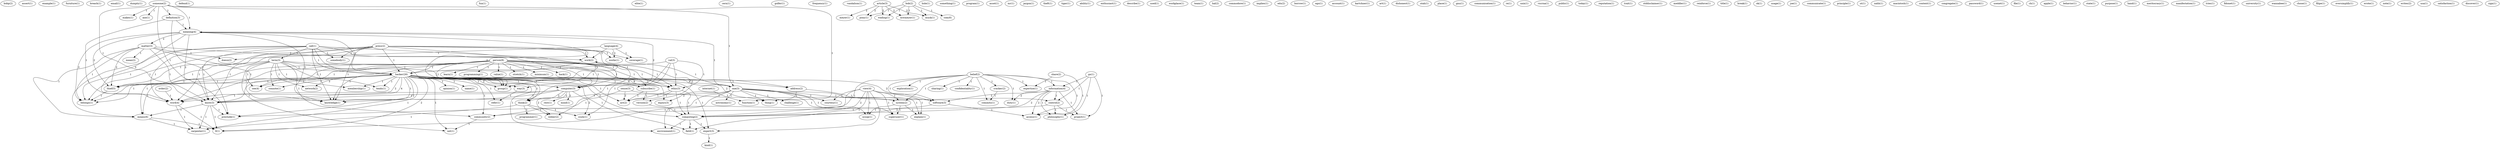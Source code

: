digraph G {
  bobp [ label="bobp(2)" ];
  assert [ label="assert(1)" ];
  example [ label="example(1)" ];
  furniture [ label="furniture(1)" ];
  breach [ label="breach(1)" ];
  email [ label="email(1)" ];
  dumpty [ label="dumpty(1)" ];
  someone [ label="someone(2)" ];
  definition [ label="definition(3)" ];
  makes [ label="makes(1)" ];
  axe [ label="axe(1)" ];
  one [ label="one(3)" ];
  meaning [ label="meaning(4)" ];
  thing [ label="thing(1)" ];
  know [ label="know(3)" ];
  preclude [ label="preclude(1)" ];
  person [ label="person(8)" ];
  programming [ label="programming(1)" ];
  value [ label="value(1)" ];
  hacker [ label="hacker(26)" ];
  group [ label="group(1)" ];
  computer [ label="computer(3)" ];
  word [ label="word(4)" ];
  ethic [ label="ethic(1)" ];
  subscribe [ label="subscribe(1)" ];
  version [ label="version(2)" ];
  stretch [ label="stretch(1)" ];
  ethic [ label="ethic(3)" ];
  knowledge [ label="knowledge(1)" ];
  belongs [ label="belongs(1)" ];
  minimum [ label="minimum(1)" ];
  hack [ label="hack(1)" ];
  learn [ label="learn(1)" ];
  enjoys [ label="enjoys(3)" ];
  see [ label="see(4)" ];
  defend [ label="defend(1)" ];
  fun [ label="fun(1)" ];
  elite [ label="elite(1)" ];
  cern [ label="cern(1)" ];
  golfer [ label="golfer(1)" ];
  frequency [ label="frequency(1)" ];
  work [ label="work(1)" ];
  way [ label="way(3)" ];
  vandalism [ label="vandalism(1)" ];
  article [ label="article(3)" ];
  meyer [ label="meyer(1)" ];
  wading [ label="wading(1)" ];
  mwmeyer [ label="mwmeyer(1)" ];
  pony [ label="pony(1)" ];
  muck [ label="muck(1)" ];
  hole [ label="hole(1)" ];
  something [ label="something(1)" ];
  call [ label="call(1)" ];
  somebody [ label="somebody(1)" ];
  term [ label="term(3)" ];
  think [ label="think(2)" ];
  means [ label="means(6)" ];
  share [ label="share(2)" ];
  expertise [ label="expertise(1)" ];
  access [ label="access(1)" ];
  program [ label="program(1)" ];
  asset [ label="asset(1)" ];
  mr [ label="mr(1)" ];
  jargon [ label="jargon(1)" ];
  go [ label="go(1)" ];
  information [ label="information(4)" ];
  control [ label="control(2)" ];
  project [ label="project(1)" ];
  philosophy [ label="philosophy(1)" ];
  theft [ label="theft(1)" ];
  tiger [ label="tiger(1)" ];
  ability [ label="ability(1)" ];
  enthusiast [ label="enthusiast(1)" ];
  sense [ label="sense(3)" ];
  software [ label="software(3)" ];
  community [ label="community(2)" ];
  act [ label="act(2)" ];
  describe [ label="describe(1)" ];
  used [ label="used(1)" ];
  workplace [ label="workplace(1)" ];
  press [ label="press(2)" ];
  thief [ label="thief(5)" ];
  works [ label="works(1)" ];
  coverage [ label="coverage(1)" ];
  work [ label="work(2)" ];
  team [ label="team(1)" ];
  hal [ label="hal(2)" ];
  commodore [ label="commodore(1)" ];
  implies [ label="implies(1)" ];
  edu [ label="edu(2)" ];
  borrow [ label="borrow(1)" ];
  belief [ label="belief(2)" ];
  sharing [ label="sharing(1)" ];
  confidentiality [ label="confidentiality(1)" ];
  cracker [ label="cracker(2)" ];
  commits [ label="commits(1)" ];
  exploration [ label="exploration(1)" ];
  system [ label="system(2)" ];
  computing [ label="computing(2)" ];
  duty [ label="duty(1)" ];
  ego [ label="ego(1)" ];
  account [ label="account(1)" ];
  bob [ label="bob(2)" ];
  com [ label="com(6)" ];
  kartchner [ label="kartchner(1)" ];
  art [ label="art(1)" ];
  dishonest [ label="dishonest(1)" ];
  utah [ label="utah(1)" ];
  place [ label="place(1)" ];
  gnu [ label="gnu(1)" ];
  communication [ label="communication(1)" ];
  re [ label="re(1)" ];
  unix [ label="unix(1)" ];
  connote [ label="connote(1)" ];
  address [ label="address(2)" ];
  network [ label="network(2)" ];
  membership [ label="membership(1)" ];
  net [ label="net(1)" ];
  tends [ label="tends(1)" ];
  vxcrna [ label="vxcrna(1)" ];
  public [ label="public(1)" ];
  today [ label="today(1)" ];
  reputation [ label="reputation(1)" ];
  val [ label="val(3)" ];
  weber [ label="weber(2)" ];
  csulx [ label="csulx(1)" ];
  trait [ label="trait(1)" ];
  stddisclaimer [ label="stddisclaimer(1)" ];
  meddler [ label="meddler(1)" ];
  reinforce [ label="reinforce(1)" ];
  title [ label="title(1)" ];
  opinion [ label="opinion(1)" ];
  refer [ label="refer(1)" ];
  name [ label="name(1)" ];
  carpenter [ label="carpenter(1)" ];
  environment [ label="environment(1)" ];
  field [ label="field(1)" ];
  expert [ label="expert(3)" ];
  ll [ label="ll(1)" ];
  break [ label="break(1)" ];
  challenge [ label="challenge(1)" ];
  explain [ label="explain(1)" ];
  astronomy [ label="astronomy(1)" ];
  superuser [ label="superuser(1)" ];
  courtesy [ label="courtesy(1)" ];
  sysop [ label="sysop(1)" ];
  ok [ label="ok(1)" ];
  usage [ label="usage(1)" ];
  matter [ label="matter(3)" ];
  joe [ label="joe(1)" ];
  communicate [ label="communicate(1)" ];
  principle [ label="principle(1)" ];
  rest [ label="rest(1)" ];
  mind [ label="mind(1)" ];
  order [ label="order(2)" ];
  ut [ label="ut(1)" ];
  nahh [ label="nahh(1)" ];
  macintosh [ label="macintosh(1)" ];
  programmer [ label="programmer(1)" ];
  language [ label="language(4)" ];
  doesn [ label="doesn(2)" ];
  context [ label="context(1)" ];
  congregate [ label="congregate(1)" ];
  function [ label="function(1)" ];
  password [ label="password(1)" ];
  usenet [ label="usenet(1)" ];
  file [ label="file(1)" ];
  ch [ label="ch(1)" ];
  mean [ label="mean(2)" ];
  view [ label="view(4)" ];
  apple [ label="apple(1)" ];
  behavior [ label="behavior(1)" ];
  state [ label="state(1)" ];
  purpose [ label="purpose(1)" ];
  hand [ label="hand(1)" ];
  meritocracy [ label="meritocracy(1)" ];
  manifestation [ label="manifestation(1)" ];
  tries [ label="tries(1)" ];
  fidonet [ label="fidonet(1)" ];
  university [ label="university(1)" ];
  internet [ label="internet(1)" ];
  wannabee [ label="wannabee(1)" ];
  chose [ label="chose(1)" ];
  filipe [ label="filipe(1)" ];
  oversimplify [ label="oversimplify(1)" ];
  wrote [ label="wrote(1)" ];
  note [ label="note(1)" ];
  writes [ label="writes(2)" ];
  usa [ label="usa(1)" ];
  kind [ label="kind(1)" ];
  satisfaction [ label="satisfaction(1)" ];
  discover [ label="discover(1)" ];
  sign [ label="sign(1)" ];
  someone -> definition [ label="1" ];
  someone -> makes [ label="1" ];
  someone -> axe [ label="1" ];
  someone -> one [ label="1" ];
  someone -> meaning [ label="1" ];
  someone -> thing [ label="1" ];
  someone -> know [ label="1" ];
  someone -> preclude [ label="1" ];
  person -> programming [ label="1" ];
  person -> value [ label="1" ];
  person -> hacker [ label="1" ];
  person -> group [ label="1" ];
  person -> computer [ label="1" ];
  person -> word [ label="1" ];
  person -> ethic [ label="1" ];
  person -> subscribe [ label="1" ];
  person -> version [ label="1" ];
  person -> stretch [ label="1" ];
  person -> ethic [ label="1" ];
  person -> knowledge [ label="1" ];
  person -> know [ label="1" ];
  person -> belongs [ label="1" ];
  person -> minimum [ label="1" ];
  person -> hack [ label="1" ];
  person -> learn [ label="1" ];
  person -> enjoys [ label="1" ];
  person -> see [ label="1" ];
  definition -> meaning [ label="1" ];
  definition -> word [ label="1" ];
  definition -> preclude [ label="1" ];
  work -> hacker [ label="1" ];
  work -> way [ label="1" ];
  article -> meyer [ label="2" ];
  article -> wading [ label="2" ];
  article -> mwmeyer [ label="2" ];
  article -> pony [ label="2" ];
  article -> muck [ label="2" ];
  call -> somebody [ label="1" ];
  call -> term [ label="1" ];
  call -> hacker [ label="1" ];
  call -> group [ label="1" ];
  call -> computer [ label="1" ];
  call -> think [ label="1" ];
  call -> word [ label="1" ];
  call -> knowledge [ label="1" ];
  call -> know [ label="1" ];
  call -> belongs [ label="1" ];
  call -> means [ label="1" ];
  share -> expertise [ label="1" ];
  share -> access [ label="1" ];
  go -> information [ label="1" ];
  go -> control [ label="1" ];
  go -> project [ label="1" ];
  go -> philosophy [ label="1" ];
  sense -> software [ label="1" ];
  sense -> community [ label="1" ];
  sense -> act [ label="2" ];
  press -> somebody [ label="1" ];
  press -> hacker [ label="1" ];
  press -> group [ label="1" ];
  press -> computer [ label="1" ];
  press -> word [ label="1" ];
  press -> knowledge [ label="1" ];
  press -> know [ label="1" ];
  press -> thief [ label="1" ];
  press -> belongs [ label="1" ];
  press -> works [ label="1" ];
  press -> coverage [ label="1" ];
  press -> work [ label="1" ];
  belief -> sharing [ label="1" ];
  belief -> expertise [ label="1" ];
  belief -> confidentiality [ label="1" ];
  belief -> cracker [ label="1" ];
  belief -> information [ label="1" ];
  belief -> commits [ label="1" ];
  belief -> software [ label="1" ];
  belief -> exploration [ label="1" ];
  belief -> system [ label="1" ];
  belief -> computing [ label="1" ];
  belief -> access [ label="1" ];
  belief -> duty [ label="1" ];
  bob -> wading [ label="1" ];
  bob -> mwmeyer [ label="1" ];
  bob -> com [ label="1" ];
  bob -> pony [ label="1" ];
  bob -> muck [ label="1" ];
  term -> hacker [ label="1" ];
  term -> think [ label="1" ];
  term -> connote [ label="1" ];
  term -> address [ label="1" ];
  term -> network [ label="1" ];
  term -> community [ label="1" ];
  term -> membership [ label="1" ];
  term -> thief [ label="1" ];
  term -> means [ label="1" ];
  term -> net [ label="1" ];
  term -> tends [ label="1" ];
  term -> see [ label="1" ];
  val -> hacker [ label="1" ];
  val -> ethic [ label="1" ];
  val -> weber [ label="1" ];
  val -> ethic [ label="1" ];
  val -> csulx [ label="1" ];
  cracker -> commits [ label="1" ];
  hacker -> one [ label="4" ];
  hacker -> meaning [ label="2" ];
  hacker -> group [ label="1" ];
  hacker -> way [ label="2" ];
  hacker -> software [ label="2" ];
  hacker -> computer [ label="1" ];
  hacker -> think [ label="1" ];
  hacker -> connote [ label="1" ];
  hacker -> word [ label="2" ];
  hacker -> address [ label="1" ];
  hacker -> network [ label="3" ];
  hacker -> opinion [ label="1" ];
  hacker -> ethic [ label="6" ];
  hacker -> refer [ label="1" ];
  hacker -> community [ label="1" ];
  hacker -> name [ label="1" ];
  hacker -> membership [ label="1" ];
  hacker -> thing [ label="2" ];
  hacker -> subscribe [ label="1" ];
  hacker -> ethic [ label="6" ];
  hacker -> knowledge [ label="1" ];
  hacker -> know [ label="4" ];
  hacker -> thief [ label="1" ];
  hacker -> belongs [ label="1" ];
  hacker -> means [ label="1" ];
  hacker -> net [ label="1" ];
  hacker -> carpenter [ label="1" ];
  hacker -> computing [ label="2" ];
  hacker -> environment [ label="1" ];
  hacker -> tends [ label="1" ];
  hacker -> preclude [ label="2" ];
  hacker -> field [ label="1" ];
  hacker -> act [ label="1" ];
  hacker -> see [ label="1" ];
  hacker -> expert [ label="1" ];
  hacker -> ll [ label="2" ];
  information -> software [ label="2" ];
  information -> control [ label="1" ];
  information -> project [ label="1" ];
  information -> computing [ label="2" ];
  information -> access [ label="2" ];
  information -> philosophy [ label="1" ];
  information -> duty [ label="2" ];
  one -> meaning [ label="1" ];
  one -> challenge [ label="1" ];
  one -> thing [ label="1" ];
  one -> system [ label="1" ];
  one -> know [ label="1" ];
  one -> explain [ label="1" ];
  one -> astronomy [ label="1" ];
  one -> superuser [ label="1" ];
  one -> courtesy [ label="1" ];
  one -> work [ label="1" ];
  one -> preclude [ label="1" ];
  one -> sysop [ label="1" ];
  one -> enjoys [ label="2" ];
  one -> ll [ label="1" ];
  meaning -> group [ label="2" ];
  meaning -> computer [ label="2" ];
  meaning -> word [ label="3" ];
  meaning -> matter [ label="2" ];
  meaning -> knowledge [ label="2" ];
  meaning -> know [ label="2" ];
  meaning -> thief [ label="2" ];
  meaning -> belongs [ label="2" ];
  way -> refer [ label="1" ];
  software -> computing [ label="2" ];
  software -> access [ label="1" ];
  computer -> think [ label="2" ];
  computer -> word [ label="1" ];
  computer -> weber [ label="2" ];
  computer -> knowledge [ label="1" ];
  computer -> know [ label="1" ];
  computer -> csulx [ label="2" ];
  computer -> rest [ label="2" ];
  computer -> mind [ label="2" ];
  order -> word [ label="1" ];
  think -> weber [ label="1" ];
  think -> programmer [ label="1" ];
  think -> carpenter [ label="1" ];
  think -> csulx [ label="1" ];
  language -> works [ label="1" ];
  language -> coverage [ label="1" ];
  language -> work [ label="2" ];
  language -> doesn [ label="1" ];
  word -> carpenter [ label="1" ];
  word -> ll [ label="1" ];
  address -> control [ label="1" ];
  address -> function [ label="1" ];
  ethic -> computing [ label="1" ];
  ethic -> act [ label="1" ];
  control -> project [ label="1" ];
  control -> community [ label="1" ];
  control -> philosophy [ label="1" ];
  community -> net [ label="1" ];
  subscribe -> version [ label="1" ];
  subscribe -> act [ label="1" ];
  matter -> mean [ label="1" ];
  matter -> knowledge [ label="1" ];
  matter -> know [ label="1" ];
  matter -> thief [ label="2" ];
  matter -> belongs [ label="1" ];
  matter -> means [ label="1" ];
  matter -> work [ label="1" ];
  matter -> doesn [ label="1" ];
  view -> system [ label="1" ];
  view -> explain [ label="1" ];
  view -> computing [ label="2" ];
  view -> superuser [ label="1" ];
  view -> environment [ label="1" ];
  view -> courtesy [ label="1" ];
  view -> field [ label="1" ];
  view -> sysop [ label="1" ];
  view -> expert [ label="1" ];
  version -> computing [ label="1" ];
  ethic -> computing [ label="1" ];
  ethic -> act [ label="1" ];
  system -> explain [ label="1" ];
  system -> superuser [ label="1" ];
  system -> sysop [ label="1" ];
  know -> means [ label="1" ];
  know -> carpenter [ label="1" ];
  know -> preclude [ label="1" ];
  know -> ll [ label="1" ];
  thief -> belongs [ label="1" ];
  means -> carpenter [ label="1" ];
  means -> ll [ label="1" ];
  computing -> environment [ label="1" ];
  computing -> field [ label="1" ];
  computing -> expert [ label="1" ];
  internet -> function [ label="2" ];
  expert -> kind [ label="1" ];
}
